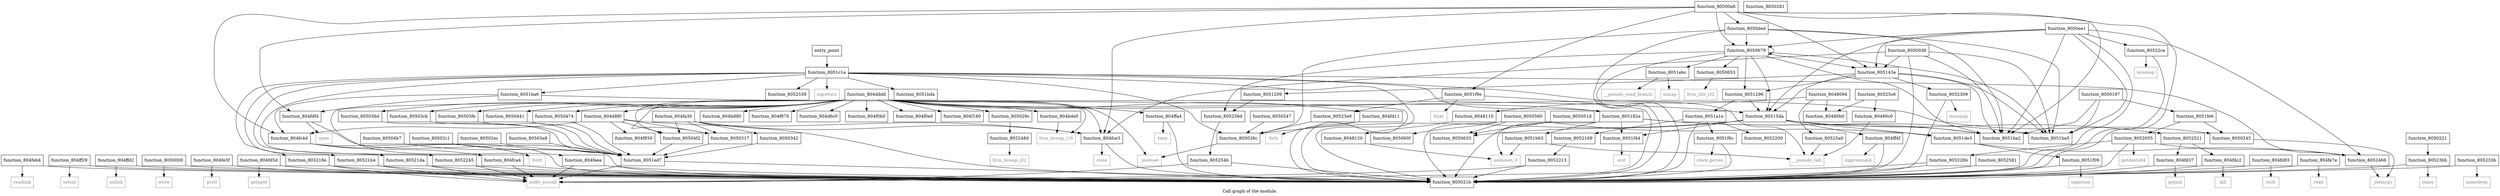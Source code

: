 digraph "Call graph of the module." {
  label="Call graph of the module.";
  node [shape=record];

  Node_function_804f160 [label="{function_804f160}"];
  Node_function_804f850 [label="{function_804f850}"];
  Node_function_804feb4 [label="{function_804feb4}"];
  Node_function_804feea [label="{function_804feea}"];
  Node_function_804ff29 [label="{function_804ff29}"];
  Node_function_804ff4f [label="{function_804ff4f}"];
  Node_function_804ffa4 [label="{function_804ffa4}"];
  Node_function_804ffd2 [label="{function_804ffd2}"];
  Node_function_8050000 [label="{function_8050000}"];
  Node_function_8050036 [label="{function_8050036}"];
  Node_function_80500a6 [label="{function_80500a6}"];
  Node_function_8050197 [label="{function_8050197}"];
  Node_function_805021b [label="{function_805021b}"];
  Node_function_8050221 [label="{function_8050221}"];
  Node_function_8050245 [label="{function_8050245}"];
  Node_function_805026c [label="{function_805026c}"];
  Node_function_8050281 [label="{function_8050281}"];
  Node_function_805029c [label="{function_805029c}"];
  Node_function_80502c1 [label="{function_80502c1}"];
  Node_function_80502ec [label="{function_80502ec}"];
  Node_function_8050317 [label="{function_8050317}"];
  Node_function_8050342 [label="{function_8050342}"];
  Node_function_805036d [label="{function_805036d}"];
  Node_function_80503a8 [label="{function_80503a8}"];
  Node_function_80503cb [label="{function_80503cb}"];
  Node_function_80503fe [label="{function_80503fe}"];
  Node_function_8050441 [label="{function_8050441}"];
  Node_function_8050474 [label="{function_8050474}"];
  Node_function_80504b7 [label="{function_80504b7}"];
  Node_function_80504f2 [label="{function_80504f2}"];
  Node_function_805051d [label="{function_805051d}"];
  Node_function_8050547 [label="{function_8050547}"];
  Node_function_8050560 [label="{function_8050560}"];
  Node_function_805060f [label="{function_805060f}"];
  Node_function_8050633 [label="{function_8050633}"];
  Node_function_8050653 [label="{function_8050653}"];
  Node_function_8050679 [label="{function_8050679}"];
  Node_function_804fa30 [label="{function_804fa30}"];
  Node_function_804fdc2 [label="{function_804fdc2}"];
  Node_function_804fc4d [label="{function_804fc4d}"];
  Node_function_804fca4 [label="{function_804fca4}"];
  Node_function_804fce3 [label="{function_804fce3}"];
  Node_function_804fd11 [label="{function_804fd11}"];
  Node_function_804fd37 [label="{function_804fd37}"];
  Node_function_804fe3f [label="{function_804fe3f}"];
  Node_function_804fd5d [label="{function_804fd5d}"];
  Node_function_804fd83 [label="{function_804fd83}"];
  Node_function_804fe7e [label="{function_804fe7e}"];
  Node_nanosleep [color="gray50", fontcolor="gray50", label="{nanosleep}"];
  Node_times [color="gray50", fontcolor="gray50", label="{times}"];
  Node_function_8050ded [label="{function_8050ded}"];
  Node_function_8050ee1 [label="{function_8050ee1}"];
  Node_function_8051209 [label="{function_8051209}"];
  Node_function_8051296 [label="{function_8051296}"];
  Node_function_805143e [label="{function_805143e}"];
  Node_function_80515da [label="{function_80515da}"];
  Node_function_805182e [label="{function_805182e}"];
  Node_function_8051a1e [label="{function_8051a1e}"];
  Node_function_8051b63 [label="{function_8051b63}"];
  Node_function_8051ba2 [label="{function_8051ba2}"];
  Node_function_8051ba5 [label="{function_8051ba5}"];
  Node_function_8051ba6 [label="{function_8051ba6}"];
  Node_function_8051bda [label="{function_8051bda}"];
  Node_function_8051c1a [label="{function_8051c1a}"];
  Node_function_8051de3 [label="{function_8051de3}"];
  Node_function_8051ebc [label="{function_8051ebc}"];
  Node_function_8051ed7 [label="{function_8051ed7}"];
  Node_function_8051f09 [label="{function_8051f09}"];
  Node_function_8051f44 [label="{function_8051f44}"];
  Node_function_8051f6c [label="{function_8051f6c}"];
  Node_function_8051f9e [label="{function_8051f9e}"];
  Node_function_8051fe6 [label="{function_8051fe6}"];
  Node_function_8052055 [label="{function_8052055}"];
  Node_function_8052169 [label="{function_8052169}"];
  Node_function_805218e [label="{function_805218e}"];
  Node_function_80521b4 [label="{function_80521b4}"];
  Node_function_80521da [label="{function_80521da}"];
  Node_function_8052200 [label="{function_8052200}"];
  Node_function_8052213 [label="{function_8052213}"];
  Node_function_8052245 [label="{function_8052245}"];
  Node_function_805226b [label="{function_805226b}"];
  Node_function_80522ca [label="{function_80522ca}"];
  Node_function_8052309 [label="{function_8052309}"];
  Node_function_805233b [label="{function_805233b}"];
  Node_function_805236d [label="{function_805236d}"];
  Node_function_80523bb [label="{function_80523bb}"];
  Node_function_80523e9 [label="{function_80523e9}"];
  Node_function_8052466 [label="{function_8052466}"];
  Node_function_805248d [label="{function_805248d}"];
  Node_function_8052521 [label="{function_8052521}"];
  Node_function_8052539 [label="{function_8052539}"];
  Node_function_805254b [label="{function_805254b}"];
  Node_function_8052581 [label="{function_8052581}"];
  Node_function_80525a0 [label="{function_80525a0}"];
  Node_function_80525c6 [label="{function_80525c6}"];
  Node_llvm_bswap_i32 [color="gray50", fontcolor="gray50", label="{llvm_bswap_i32}"];
  Node_llvm_ctlz_i32 [color="gray50", fontcolor="gray50", label="{llvm_ctlz_i32}"];
  Node__memset [color="gray50", fontcolor="gray50", label="{_memset}"];
  Node__memcpy [color="gray50", fontcolor="gray50", label="{_memcpy}"];
  Node_llvm_bswap_i16 [color="gray50", fontcolor="gray50", label="{llvm_bswap_i16}"];
  Node_unknown_0 [color="gray50", fontcolor="gray50", label="{unknown_0}"];
  Node_fcntl [color="gray50", fontcolor="gray50", label="{fcntl}"];
  Node_int80_syscall [color="gray50", fontcolor="gray50", label="{int80_syscall}"];
  Node_close [color="gray50", fontcolor="gray50", label="{close}"];
  Node_fork [color="gray50", fontcolor="gray50", label="{fork}"];
  Node_getpid [color="gray50", fontcolor="gray50", label="{getpid}"];
  Node_getppid [color="gray50", fontcolor="gray50", label="{getppid}"];
  Node_ioctl [color="gray50", fontcolor="gray50", label="{ioctl}"];
  Node_kill [color="gray50", fontcolor="gray50", label="{kill}"];
  Node_open [color="gray50", fontcolor="gray50", label="{open}"];
  Node_prctl [color="gray50", fontcolor="gray50", label="{prctl}"];
  Node_read [color="gray50", fontcolor="gray50", label="{read}"];
  Node_readlink [color="gray50", fontcolor="gray50", label="{readlink}"];
  Node_setsid [color="gray50", fontcolor="gray50", label="{setsid}"];
  Node_sigprocmask [color="gray50", fontcolor="gray50", label="{sigprocmask}"];
  Node_time [color="gray50", fontcolor="gray50", label="{time}"];
  Node_unlink [color="gray50", fontcolor="gray50", label="{unlink}"];
  Node_write [color="gray50", fontcolor="gray50", label="{write}"];
  Node_sigreturn [color="gray50", fontcolor="gray50", label="{sigreturn}"];
  Node_mmap [color="gray50", fontcolor="gray50", label="{mmap}"];
  Node_sigaction [color="gray50", fontcolor="gray50", label="{sigaction}"];
  Node_exit [color="gray50", fontcolor="gray50", label="{exit}"];
  Node_clock_getres [color="gray50", fontcolor="gray50", label="{clock_getres}"];
  Node_fstat [color="gray50", fontcolor="gray50", label="{fstat}"];
  Node_getdents64 [color="gray50", fontcolor="gray50", label="{getdents64}"];
  Node_mremap [color="gray50", fontcolor="gray50", label="{mremap}"];
  Node_munmap [color="gray50", fontcolor="gray50", label="{munmap}"];
  Node_function_804fdf4 [label="{function_804fdf4}"];
  Node___pseudo_call [color="gray50", fontcolor="gray50", label="{__pseudo_call}"];
  Node___pseudo_cond_branch [color="gray50", fontcolor="gray50", label="{__pseudo_cond_branch}"];
  Node_function_8048094 [label="{function_8048094}"];
  Node_function_80480b0 [label="{function_80480b0}"];
  Node_function_80480c0 [label="{function_80480c0}"];
  Node_function_8048110 [label="{function_8048110}"];
  Node_function_8048120 [label="{function_8048120}"];
  Node_entry_point [label="{entry_point}"];
  Node_function_804bd90 [label="{function_804bd90}"];
  Node_function_804f870 [label="{function_804f870}"];
  Node_function_804bde0 [label="{function_804bde0}"];
  Node_function_804d6c0 [label="{function_804d6c0}"];
  Node_function_804d8f0 [label="{function_804d8f0}"];
  Node_function_804dddd [label="{function_804dddd}"];
  Node_function_804f0b0 [label="{function_804f0b0}"];
  Node_function_804f0e0 [label="{function_804f0e0}"];
  Node_function_804feb4 -> Node_function_805021b;
  Node_function_804feb4 -> Node_readlink;
  Node_function_804feea -> Node_function_805021b;
  Node_function_804feea -> Node_int80_syscall;
  Node_function_804ff29 -> Node_function_805021b;
  Node_function_804ff29 -> Node_setsid;
  Node_function_804ff4f -> Node_function_805021b;
  Node_function_804ff4f -> Node_sigprocmask;
  Node_function_804ffa4 -> Node_function_805021b;
  Node_function_804ffa4 -> Node_time;
  Node_function_804ffd2 -> Node_function_805021b;
  Node_function_804ffd2 -> Node_unlink;
  Node_function_8050000 -> Node_function_805021b;
  Node_function_8050000 -> Node_write;
  Node_function_8050036 -> Node_function_805021b;
  Node_function_8050036 -> Node_function_804fce3;
  Node_function_8050036 -> Node_function_805143e;
  Node_function_8050036 -> Node_function_8051ba2;
  Node_function_8050036 -> Node_function_8051ba5;
  Node_function_80500a6 -> Node_function_805021b;
  Node_function_80500a6 -> Node_function_8050679;
  Node_function_80500a6 -> Node_function_804fc4d;
  Node_function_80500a6 -> Node_function_804fce3;
  Node_function_80500a6 -> Node_function_8050ded;
  Node_function_80500a6 -> Node_function_805143e;
  Node_function_80500a6 -> Node_function_8051ba2;
  Node_function_80500a6 -> Node_function_8051f9e;
  Node_function_80500a6 -> Node_function_804fdf4;
  Node_function_8050197 -> Node_function_8051ba2;
  Node_function_8050197 -> Node_function_8051ba5;
  Node_function_8050197 -> Node_function_8051fe6;
  Node_function_8050221 -> Node_function_80523bb;
  Node_function_8050245 -> Node__memcpy;
  Node_function_805026c -> Node__memset;
  Node_function_805029c -> Node_function_805248d;
  Node_function_80502c1 -> Node_function_8051ed7;
  Node_function_80502ec -> Node_function_8051ed7;
  Node_function_8050317 -> Node_function_8051ed7;
  Node_function_8050342 -> Node_function_8051ed7;
  Node_function_805036d -> Node_function_8051ed7;
  Node_function_80503a8 -> Node_function_8051ed7;
  Node_function_80503cb -> Node_function_8051ed7;
  Node_function_80503fe -> Node_function_8051ed7;
  Node_function_8050441 -> Node_function_8051ed7;
  Node_function_8050474 -> Node_function_8051ed7;
  Node_function_80504b7 -> Node_function_8051ed7;
  Node_function_80504f2 -> Node_function_8051ed7;
  Node_function_805051d -> Node_function_805021b;
  Node_function_805051d -> Node_function_8050633;
  Node_function_8050547 -> Node_function_805026c;
  Node_function_8050560 -> Node_function_805021b;
  Node_function_8050560 -> Node_function_805060f;
  Node_function_8050560 -> Node_function_8050633;
  Node_function_8050560 -> Node_function_8051de3;
  Node_function_8050653 -> Node_llvm_ctlz_i32;
  Node_function_8050679 -> Node_function_805021b;
  Node_function_8050679 -> Node_function_8050653;
  Node_function_8050679 -> Node_function_8050679;
  Node_function_8050679 -> Node_function_8051296;
  Node_function_8050679 -> Node_function_805143e;
  Node_function_8050679 -> Node_function_80515da;
  Node_function_8050679 -> Node_function_8051ba2;
  Node_function_8050679 -> Node_function_8051ba5;
  Node_function_8050679 -> Node_function_8051ebc;
  Node_function_8050679 -> Node_function_805236d;
  Node_function_804fa30 -> Node_function_805021b;
  Node_function_804fa30 -> Node_function_8050317;
  Node_function_804fa30 -> Node_function_8050342;
  Node_function_804fa30 -> Node_function_80504f2;
  Node_function_804fa30 -> Node_function_804fce3;
  Node_function_804fdc2 -> Node_function_805021b;
  Node_function_804fdc2 -> Node_kill;
  Node_function_804fc4d -> Node_function_805021b;
  Node_function_804fc4d -> Node_function_804fca4;
  Node_function_804fc4d -> Node_fcntl;
  Node_function_804fca4 -> Node_function_805021b;
  Node_function_804fca4 -> Node_int80_syscall;
  Node_function_804fce3 -> Node_function_805021b;
  Node_function_804fce3 -> Node_close;
  Node_function_804fd11 -> Node_function_805021b;
  Node_function_804fd11 -> Node_fork;
  Node_function_804fd37 -> Node_function_805021b;
  Node_function_804fd37 -> Node_getpid;
  Node_function_804fe3f -> Node_function_805021b;
  Node_function_804fe3f -> Node_prctl;
  Node_function_804fd5d -> Node_function_805021b;
  Node_function_804fd5d -> Node_getppid;
  Node_function_804fd83 -> Node_function_805021b;
  Node_function_804fd83 -> Node_ioctl;
  Node_function_804fe7e -> Node_function_805021b;
  Node_function_804fe7e -> Node_read;
  Node_function_8050ded -> Node_function_805021b;
  Node_function_8050ded -> Node_function_805026c;
  Node_function_8050ded -> Node_function_8050679;
  Node_function_8050ded -> Node_function_8051ba2;
  Node_function_8050ded -> Node_function_8051ba5;
  Node_function_8050ee1 -> Node_function_805021b;
  Node_function_8050ee1 -> Node_function_8050679;
  Node_function_8050ee1 -> Node_function_805143e;
  Node_function_8050ee1 -> Node_function_80515da;
  Node_function_8050ee1 -> Node_function_8051ba2;
  Node_function_8050ee1 -> Node_function_8051ba5;
  Node_function_8050ee1 -> Node_function_80522ca;
  Node_function_8050ee1 -> Node_function_8052466;
  Node_function_8051209 -> Node_function_805236d;
  Node_function_8051296 -> Node_function_80515da;
  Node_function_8051296 -> Node_function_8051a1e;
  Node_function_805143e -> Node_function_8051209;
  Node_function_805143e -> Node_function_8051296;
  Node_function_805143e -> Node_function_80515da;
  Node_function_805143e -> Node_function_8051ba2;
  Node_function_805143e -> Node_function_8051ba5;
  Node_function_805143e -> Node_function_8052309;
  Node_function_80515da -> Node_function_804ff4f;
  Node_function_80515da -> Node_function_805026c;
  Node_function_80515da -> Node_function_8050633;
  Node_function_80515da -> Node_function_8051ba2;
  Node_function_80515da -> Node_function_8051de3;
  Node_function_80515da -> Node_function_8051f44;
  Node_function_80515da -> Node_function_8052521;
  Node_function_805182e -> Node_function_8051b63;
  Node_function_805182e -> Node_function_8051ba2;
  Node_function_805182e -> Node_function_8051ba5;
  Node_function_805182e -> Node_function_8051f44;
  Node_function_805182e -> Node_unknown_0;
  Node_function_8051a1e -> Node_function_805021b;
  Node_function_8051a1e -> Node_function_8051f6c;
  Node_function_8051a1e -> Node_function_8052169;
  Node_function_8051a1e -> Node_function_8052200;
  Node_function_8051b63 -> Node_unknown_0;
  Node_function_8051b63 -> Node___pseudo_call;
  Node_function_8051ba6 -> Node_function_804fc4d;
  Node_function_8051ba6 -> Node_function_80515da;
  Node_function_8051ba6 -> Node_function_804fdf4;
  Node_function_8051c1a -> Node_function_805021b;
  Node_function_8051c1a -> Node_function_805026c;
  Node_function_8051c1a -> Node_function_805182e;
  Node_function_8051c1a -> Node_function_8051ba6;
  Node_function_8051c1a -> Node_function_8051bda;
  Node_function_8051c1a -> Node_function_805218e;
  Node_function_8051c1a -> Node_function_80521b4;
  Node_function_8051c1a -> Node_function_80521da;
  Node_function_8051c1a -> Node_function_8052245;
  Node_function_8051c1a -> Node_function_8052466;
  Node_function_8051c1a -> Node_function_8052539;
  Node_function_8051c1a -> Node_sigreturn;
  Node_function_8051c1a -> Node___pseudo_call;
  Node_function_8051de3 -> Node_function_8051f09;
  Node_function_8051de3 -> Node_function_8052466;
  Node_function_8051ebc -> Node_mmap;
  Node_function_8051ebc -> Node___pseudo_cond_branch;
  Node_function_8051ed7 -> Node_function_805021b;
  Node_function_8051ed7 -> Node_int80_syscall;
  Node_function_8051f09 -> Node_function_805021b;
  Node_function_8051f09 -> Node_sigaction;
  Node_function_8051f44 -> Node_exit;
  Node_function_8051f6c -> Node_function_805021b;
  Node_function_8051f6c -> Node_clock_getres;
  Node_function_8051f9e -> Node_function_805021b;
  Node_function_8051f9e -> Node_function_80523e9;
  Node_function_8051f9e -> Node_fstat;
  Node_function_8051fe6 -> Node_function_8050245;
  Node_function_8051fe6 -> Node_function_8052055;
  Node_function_8052055 -> Node_function_805021b;
  Node_function_8052055 -> Node_function_805226b;
  Node_function_8052055 -> Node_function_8052466;
  Node_function_8052055 -> Node_getdents64;
  Node_function_8052169 -> Node_function_8052213;
  Node_function_805218e -> Node_function_805021b;
  Node_function_805218e -> Node_int80_syscall;
  Node_function_80521b4 -> Node_function_805021b;
  Node_function_80521b4 -> Node_int80_syscall;
  Node_function_80521da -> Node_function_805021b;
  Node_function_80521da -> Node_int80_syscall;
  Node_function_8052213 -> Node_function_805021b;
  Node_function_8052213 -> Node_int80_syscall;
  Node_function_8052245 -> Node_function_805021b;
  Node_function_8052245 -> Node_int80_syscall;
  Node_function_805226b -> Node_function_805021b;
  Node_function_805226b -> Node_int80_syscall;
  Node_function_80522ca -> Node_function_805021b;
  Node_function_80522ca -> Node_mremap;
  Node_function_8052309 -> Node_function_805021b;
  Node_function_8052309 -> Node_munmap;
  Node_function_805233b -> Node_function_805021b;
  Node_function_805233b -> Node_nanosleep;
  Node_function_805236d -> Node_function_805254b;
  Node_function_80523bb -> Node_function_805021b;
  Node_function_80523bb -> Node_times;
  Node_function_80523e9 -> Node_function_805026c;
  Node_function_8052466 -> Node__memcpy;
  Node_function_805248d -> Node_llvm_bswap_i32;
  Node_function_8052521 -> Node_function_804fdc2;
  Node_function_8052521 -> Node_function_804fd37;
  Node_function_805254b -> Node_function_805021b;
  Node_function_805254b -> Node_int80_syscall;
  Node_function_8052581 -> Node_function_805021b;
  Node_function_80525a0 -> Node___pseudo_call;
  Node_function_80525c6 -> Node_function_80480b0;
  Node_function_80525c6 -> Node_function_80480c0;
  Node_function_804fdf4 -> Node_function_805021b;
  Node_function_804fdf4 -> Node_open;
  Node_function_8048094 -> Node_function_80525a0;
  Node_function_8048094 -> Node_function_80480b0;
  Node_function_8048094 -> Node_function_8048110;
  Node_function_80480c0 -> Node___pseudo_call;
  Node_function_8048110 -> Node_function_8048120;
  Node_function_8048120 -> Node_unknown_0;
  Node_entry_point -> Node_function_8051c1a;
  Node_function_804bde0 -> Node_llvm_bswap_i16;
  Node_function_804d8f0 -> Node_function_804f850;
  Node_function_804d8f0 -> Node_function_8050317;
  Node_function_804d8f0 -> Node_function_80504f2;
  Node_function_804d8f0 -> Node_function_804fc4d;
  Node_function_804d8f0 -> Node_function_804fce3;
  Node_function_804dddd -> Node_function_804f160;
  Node_function_804dddd -> Node_function_804feea;
  Node_function_804dddd -> Node_function_804ffa4;
  Node_function_804dddd -> Node_function_805021b;
  Node_function_804dddd -> Node_function_8050245;
  Node_function_804dddd -> Node_function_805029c;
  Node_function_804dddd -> Node_function_8050317;
  Node_function_804dddd -> Node_function_805036d;
  Node_function_804dddd -> Node_function_80503cb;
  Node_function_804dddd -> Node_function_80503fe;
  Node_function_804dddd -> Node_function_8050441;
  Node_function_804dddd -> Node_function_8050474;
  Node_function_804dddd -> Node_function_80504f2;
  Node_function_804dddd -> Node_function_804fce3;
  Node_function_804dddd -> Node_function_804fd11;
  Node_function_804dddd -> Node_function_805182e;
  Node_function_804dddd -> Node__memset;
  Node_function_804dddd -> Node_llvm_bswap_i16;
  Node_function_804dddd -> Node_function_804bd90;
  Node_function_804dddd -> Node_function_804f870;
  Node_function_804dddd -> Node_function_804bde0;
  Node_function_804dddd -> Node_function_804d6c0;
  Node_function_804dddd -> Node_function_804d8f0;
  Node_function_804dddd -> Node_function_804f0b0;
  Node_function_804dddd -> Node_function_804f0e0;
}
